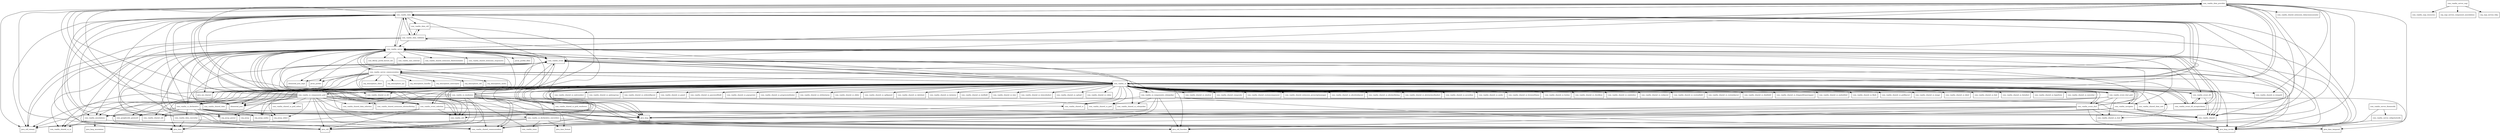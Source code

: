 digraph vaadin_server_8_1_0_alpha7_package_dependencies {
  node [shape = box, fontsize=10.0];
  com_vaadin_annotations -> com_vaadin_shared_communication;
  com_vaadin_annotations -> com_vaadin_shared_ui_ui;
  com_vaadin_annotations -> java_lang_annotation;
  com_vaadin_data -> com_googlecode_gentyref;
  com_vaadin_data -> com_vaadin_annotations;
  com_vaadin_data -> com_vaadin_data_provider;
  com_vaadin_data -> com_vaadin_data_util;
  com_vaadin_data -> com_vaadin_data_validator;
  com_vaadin_data -> com_vaadin_event;
  com_vaadin_data -> com_vaadin_event_selection;
  com_vaadin_data -> com_vaadin_server;
  com_vaadin_data -> com_vaadin_shared;
  com_vaadin_data -> com_vaadin_shared_util;
  com_vaadin_data -> com_vaadin_ui;
  com_vaadin_data -> com_vaadin_util;
  com_vaadin_data -> java_lang;
  com_vaadin_data -> java_lang_invoke;
  com_vaadin_data -> java_util;
  com_vaadin_data -> java_util_function;
  com_vaadin_data -> java_util_stream;
  com_vaadin_data_converter -> com_vaadin_data;
  com_vaadin_data_converter -> com_vaadin_server;
  com_vaadin_data_converter -> java_lang_invoke;
  com_vaadin_data_converter -> java_time;
  com_vaadin_data_converter -> java_util;
  com_vaadin_data_provider -> com_vaadin_data;
  com_vaadin_data_provider -> com_vaadin_event;
  com_vaadin_data_provider -> com_vaadin_server;
  com_vaadin_data_provider -> com_vaadin_shared;
  com_vaadin_data_provider -> com_vaadin_shared_communication;
  com_vaadin_data_provider -> com_vaadin_shared_data;
  com_vaadin_data_provider -> com_vaadin_shared_data_sort;
  com_vaadin_data_provider -> com_vaadin_shared_extension_datacommunicator;
  com_vaadin_data_provider -> com_vaadin_shared_ui_treegrid;
  com_vaadin_data_provider -> com_vaadin_ui;
  com_vaadin_data_provider -> elemental_json;
  com_vaadin_data_provider -> java_lang;
  com_vaadin_data_provider -> java_lang_invoke;
  com_vaadin_data_provider -> java_util;
  com_vaadin_data_provider -> java_util_function;
  com_vaadin_data_provider -> java_util_stream;
  com_vaadin_data_util -> com_vaadin_data_validator;
  com_vaadin_data_util -> java_lang;
  com_vaadin_data_validator -> com_vaadin_data;
  com_vaadin_data_validator -> com_vaadin_data_util;
  com_vaadin_data_validator -> com_vaadin_server;
  com_vaadin_data_validator -> java_lang_invoke;
  com_vaadin_data_validator -> java_time;
  com_vaadin_data_validator -> java_util;
  com_vaadin_data_validator -> java_util_function;
  com_vaadin_data_validator -> java_util_stream;
  com_vaadin_event -> com_vaadin_server;
  com_vaadin_event -> com_vaadin_server_communication;
  com_vaadin_event -> com_vaadin_shared;
  com_vaadin_event -> com_vaadin_shared_communication;
  com_vaadin_event -> com_vaadin_ui;
  com_vaadin_event -> com_vaadin_util;
  com_vaadin_event -> java_lang;
  com_vaadin_event -> java_lang_invoke;
  com_vaadin_event -> java_util;
  com_vaadin_event_dd -> com_vaadin_event;
  com_vaadin_event_dd -> com_vaadin_event_dd_acceptcriteria;
  com_vaadin_event_dd -> com_vaadin_shared;
  com_vaadin_event_dd -> com_vaadin_ui;
  com_vaadin_event_dd_acceptcriteria -> com_vaadin_event;
  com_vaadin_event_dd_acceptcriteria -> com_vaadin_event_dd;
  com_vaadin_event_dd_acceptcriteria -> com_vaadin_server;
  com_vaadin_event_dd_acceptcriteria -> com_vaadin_ui;
  com_vaadin_event_dnd -> com_vaadin_annotations;
  com_vaadin_event_dnd -> com_vaadin_event;
  com_vaadin_event_dnd -> com_vaadin_server;
  com_vaadin_event_dnd -> com_vaadin_shared;
  com_vaadin_event_dnd -> com_vaadin_shared_communication;
  com_vaadin_event_dnd -> com_vaadin_shared_ui_dnd;
  com_vaadin_event_dnd -> com_vaadin_ui;
  com_vaadin_event_dnd -> java_lang;
  com_vaadin_event_dnd -> java_lang_invoke;
  com_vaadin_event_dnd -> java_util;
  com_vaadin_event_dnd -> java_util_function;
  com_vaadin_event_dnd_grid -> com_vaadin_event;
  com_vaadin_event_dnd_grid -> com_vaadin_event_dnd;
  com_vaadin_event_dnd_grid -> com_vaadin_shared_ui_dnd;
  com_vaadin_event_dnd_grid -> com_vaadin_shared_ui_grid;
  com_vaadin_event_dnd_grid -> com_vaadin_ui;
  com_vaadin_event_dnd_grid -> java_lang;
  com_vaadin_event_selection -> com_vaadin_data;
  com_vaadin_event_selection -> com_vaadin_event;
  com_vaadin_event_selection -> com_vaadin_ui;
  com_vaadin_event_selection -> com_vaadin_util;
  com_vaadin_event_selection -> java_lang;
  com_vaadin_event_selection -> java_util;
  com_vaadin_event_selection -> java_util_stream;
  com_vaadin_icons -> com_vaadin_server;
  com_vaadin_navigator -> com_vaadin_server;
  com_vaadin_navigator -> com_vaadin_shared;
  com_vaadin_navigator -> com_vaadin_shared_util;
  com_vaadin_navigator -> com_vaadin_ui;
  com_vaadin_navigator -> java_lang;
  com_vaadin_navigator -> java_lang_invoke;
  com_vaadin_server -> com_liferay_portal_kernel_util;
  com_vaadin_server -> com_vaadin_annotations;
  com_vaadin_server -> com_vaadin_data;
  com_vaadin_server -> com_vaadin_data_provider;
  com_vaadin_server -> com_vaadin_event;
  com_vaadin_server -> com_vaadin_event_dd;
  com_vaadin_server -> com_vaadin_event_dd_acceptcriteria;
  com_vaadin_server -> com_vaadin_sass_internal;
  com_vaadin_server -> com_vaadin_server_communication;
  com_vaadin_server -> com_vaadin_shared;
  com_vaadin_server -> com_vaadin_shared_communication;
  com_vaadin_server -> com_vaadin_shared_extension_filedownloader;
  com_vaadin_server -> com_vaadin_shared_extension_responsive;
  com_vaadin_server -> com_vaadin_shared_ui;
  com_vaadin_server -> com_vaadin_shared_ui_dd;
  com_vaadin_server -> com_vaadin_shared_ui_ui;
  com_vaadin_server -> com_vaadin_shared_util;
  com_vaadin_server -> com_vaadin_ui;
  com_vaadin_server -> com_vaadin_util;
  com_vaadin_server -> elemental_json;
  com_vaadin_server -> elemental_json_impl;
  com_vaadin_server -> java_lang;
  com_vaadin_server -> java_lang_invoke;
  com_vaadin_server -> java_nio_charset;
  com_vaadin_server -> java_util;
  com_vaadin_server -> java_util_function;
  com_vaadin_server -> java_util_stream;
  com_vaadin_server -> javax_portlet;
  com_vaadin_server -> javax_portlet_filter;
  com_vaadin_server -> org_jsoup_nodes;
  com_vaadin_server -> org_jsoup_parser;
  com_vaadin_server_communication -> com_vaadin_server;
  com_vaadin_server_communication -> com_vaadin_shared;
  com_vaadin_server_communication -> com_vaadin_shared_communication;
  com_vaadin_server_communication -> com_vaadin_shared_data;
  com_vaadin_server_communication -> com_vaadin_shared_ui_ui;
  com_vaadin_server_communication -> com_vaadin_ui;
  com_vaadin_server_communication -> elemental_json;
  com_vaadin_server_communication -> elemental_json_impl;
  com_vaadin_server_communication -> java_lang_invoke;
  com_vaadin_server_communication -> java_nio_charset;
  com_vaadin_server_communication -> javax_portlet;
  com_vaadin_server_communication -> org_atmosphere_cache;
  com_vaadin_server_communication -> org_atmosphere_client;
  com_vaadin_server_communication -> org_atmosphere_cpr;
  com_vaadin_server_communication -> org_atmosphere_handler;
  com_vaadin_server_communication -> org_atmosphere_interceptor;
  com_vaadin_server_communication -> org_atmosphere_util;
  com_vaadin_server_osgi -> com_vaadin_osgi_resources;
  com_vaadin_server_osgi -> org_osgi_service_component_annotations;
  com_vaadin_server_osgi -> org_osgi_service_http;
  com_vaadin_server_themeutils -> com_vaadin_server_widgetsetutils;
  com_vaadin_server_themeutils -> java_lang_invoke;
  com_vaadin_server_widgetsetutils -> java_lang_invoke;
  com_vaadin_ui -> com_googlecode_gentyref;
  com_vaadin_ui -> com_vaadin_annotations;
  com_vaadin_ui -> com_vaadin_data;
  com_vaadin_ui -> com_vaadin_data_provider;
  com_vaadin_ui -> com_vaadin_data_validator;
  com_vaadin_ui -> com_vaadin_event;
  com_vaadin_ui -> com_vaadin_event_dd;
  com_vaadin_ui -> com_vaadin_event_dd_acceptcriteria;
  com_vaadin_ui -> com_vaadin_event_dnd;
  com_vaadin_ui -> com_vaadin_event_dnd_grid;
  com_vaadin_ui -> com_vaadin_event_selection;
  com_vaadin_ui -> com_vaadin_navigator;
  com_vaadin_ui -> com_vaadin_server;
  com_vaadin_ui -> com_vaadin_server_communication;
  com_vaadin_ui -> com_vaadin_shared;
  com_vaadin_ui -> com_vaadin_shared_communication;
  com_vaadin_ui -> com_vaadin_shared_composite;
  com_vaadin_ui -> com_vaadin_shared_customcomponent;
  com_vaadin_ui -> com_vaadin_shared_data;
  com_vaadin_ui -> com_vaadin_shared_data_selection;
  com_vaadin_ui -> com_vaadin_shared_data_sort;
  com_vaadin_ui -> com_vaadin_shared_extension_abstractlisting;
  com_vaadin_ui -> com_vaadin_shared_extension_javascriptmanager;
  com_vaadin_ui -> com_vaadin_shared_ui;
  com_vaadin_ui -> com_vaadin_shared_ui_absolutelayout;
  com_vaadin_ui -> com_vaadin_shared_ui_abstractlisting;
  com_vaadin_ui -> com_vaadin_shared_ui_abstractmultiselect;
  com_vaadin_ui -> com_vaadin_shared_ui_accordion;
  com_vaadin_ui -> com_vaadin_shared_ui_audio;
  com_vaadin_ui -> com_vaadin_shared_ui_browserframe;
  com_vaadin_ui -> com_vaadin_shared_ui_button;
  com_vaadin_ui -> com_vaadin_shared_ui_checkbox;
  com_vaadin_ui -> com_vaadin_shared_ui_colorpicker;
  com_vaadin_ui -> com_vaadin_shared_ui_combobox;
  com_vaadin_ui -> com_vaadin_shared_ui_csslayout;
  com_vaadin_ui -> com_vaadin_shared_ui_customfield;
  com_vaadin_ui -> com_vaadin_shared_ui_customlayout;
  com_vaadin_ui -> com_vaadin_shared_ui_datefield;
  com_vaadin_ui -> com_vaadin_shared_ui_dd;
  com_vaadin_ui -> com_vaadin_shared_ui_dnd;
  com_vaadin_ui -> com_vaadin_shared_ui_draganddropwrapper;
  com_vaadin_ui -> com_vaadin_shared_ui_embedded;
  com_vaadin_ui -> com_vaadin_shared_ui_flash;
  com_vaadin_ui -> com_vaadin_shared_ui_grid;
  com_vaadin_ui -> com_vaadin_shared_ui_grid_renderers;
  com_vaadin_ui -> com_vaadin_shared_ui_gridlayout;
  com_vaadin_ui -> com_vaadin_shared_ui_image;
  com_vaadin_ui -> com_vaadin_shared_ui_label;
  com_vaadin_ui -> com_vaadin_shared_ui_link;
  com_vaadin_ui -> com_vaadin_shared_ui_listselect;
  com_vaadin_ui -> com_vaadin_shared_ui_loginform;
  com_vaadin_ui -> com_vaadin_shared_ui_menubar;
  com_vaadin_ui -> com_vaadin_shared_ui_nativeselect;
  com_vaadin_ui -> com_vaadin_shared_ui_optiongroup;
  com_vaadin_ui -> com_vaadin_shared_ui_orderedlayout;
  com_vaadin_ui -> com_vaadin_shared_ui_panel;
  com_vaadin_ui -> com_vaadin_shared_ui_passwordfield;
  com_vaadin_ui -> com_vaadin_shared_ui_popupview;
  com_vaadin_ui -> com_vaadin_shared_ui_progressindicator;
  com_vaadin_ui -> com_vaadin_shared_ui_richtextarea;
  com_vaadin_ui -> com_vaadin_shared_ui_slider;
  com_vaadin_ui -> com_vaadin_shared_ui_splitpanel;
  com_vaadin_ui -> com_vaadin_shared_ui_tabsheet;
  com_vaadin_ui -> com_vaadin_shared_ui_textarea;
  com_vaadin_ui -> com_vaadin_shared_ui_textfield;
  com_vaadin_ui -> com_vaadin_shared_ui_tree;
  com_vaadin_ui -> com_vaadin_shared_ui_treegrid;
  com_vaadin_ui -> com_vaadin_shared_ui_twincolselect;
  com_vaadin_ui -> com_vaadin_shared_ui_ui;
  com_vaadin_ui -> com_vaadin_shared_ui_upload;
  com_vaadin_ui -> com_vaadin_shared_ui_video;
  com_vaadin_ui -> com_vaadin_shared_ui_window;
  com_vaadin_ui -> com_vaadin_shared_util;
  com_vaadin_ui -> com_vaadin_ui_components_colorpicker;
  com_vaadin_ui -> com_vaadin_ui_components_grid;
  com_vaadin_ui -> com_vaadin_ui_declarative;
  com_vaadin_ui -> com_vaadin_ui_renderers;
  com_vaadin_ui -> com_vaadin_util;
  com_vaadin_ui -> elemental_json;
  com_vaadin_ui -> java_lang;
  com_vaadin_ui -> java_lang_invoke;
  com_vaadin_ui -> java_nio_charset;
  com_vaadin_ui -> java_time;
  com_vaadin_ui -> java_time_temporal;
  com_vaadin_ui -> java_util;
  com_vaadin_ui -> java_util_function;
  com_vaadin_ui -> java_util_stream;
  com_vaadin_ui -> org_jsoup_nodes;
  com_vaadin_ui -> org_jsoup_parser;
  com_vaadin_ui -> org_jsoup_select;
  com_vaadin_ui_components_colorpicker -> com_vaadin_data;
  com_vaadin_ui_components_colorpicker -> com_vaadin_server;
  com_vaadin_ui_components_colorpicker -> com_vaadin_shared;
  com_vaadin_ui_components_colorpicker -> com_vaadin_shared_communication;
  com_vaadin_ui_components_colorpicker -> com_vaadin_shared_ui;
  com_vaadin_ui_components_colorpicker -> com_vaadin_shared_ui_colorpicker;
  com_vaadin_ui_components_colorpicker -> com_vaadin_ui;
  com_vaadin_ui_components_colorpicker -> java_lang_invoke;
  com_vaadin_ui_components_colorpicker -> java_util;
  com_vaadin_ui_components_colorpicker -> java_util_function;
  com_vaadin_ui_components_grid -> com_vaadin_data;
  com_vaadin_ui_components_grid -> com_vaadin_data_provider;
  com_vaadin_ui_components_grid -> com_vaadin_event;
  com_vaadin_ui_components_grid -> com_vaadin_event_selection;
  com_vaadin_ui_components_grid -> com_vaadin_server;
  com_vaadin_ui_components_grid -> com_vaadin_shared;
  com_vaadin_ui_components_grid -> com_vaadin_shared_communication;
  com_vaadin_ui_components_grid -> com_vaadin_shared_data;
  com_vaadin_ui_components_grid -> com_vaadin_shared_data_selection;
  com_vaadin_ui_components_grid -> com_vaadin_shared_data_sort;
  com_vaadin_ui_components_grid -> com_vaadin_shared_extension_abstractlisting;
  com_vaadin_ui_components_grid -> com_vaadin_shared_ui_grid;
  com_vaadin_ui_components_grid -> com_vaadin_shared_ui_grid_editor;
  com_vaadin_ui_components_grid -> com_vaadin_ui;
  com_vaadin_ui_components_grid -> com_vaadin_ui_declarative;
  com_vaadin_ui_components_grid -> elemental_json;
  com_vaadin_ui_components_grid -> java_lang;
  com_vaadin_ui_components_grid -> java_lang_invoke;
  com_vaadin_ui_components_grid -> java_util;
  com_vaadin_ui_components_grid -> java_util_function;
  com_vaadin_ui_components_grid -> java_util_stream;
  com_vaadin_ui_components_grid -> org_jsoup_nodes;
  com_vaadin_ui_components_grid -> org_jsoup_select;
  com_vaadin_ui_declarative -> com_googlecode_gentyref;
  com_vaadin_ui_declarative -> com_vaadin_annotations;
  com_vaadin_ui_declarative -> com_vaadin_data;
  com_vaadin_ui_declarative -> com_vaadin_data_converter;
  com_vaadin_ui_declarative -> com_vaadin_event;
  com_vaadin_ui_declarative -> com_vaadin_server;
  com_vaadin_ui_declarative -> com_vaadin_shared;
  com_vaadin_ui_declarative -> com_vaadin_shared_util;
  com_vaadin_ui_declarative -> com_vaadin_ui;
  com_vaadin_ui_declarative -> com_vaadin_ui_declarative_converters;
  com_vaadin_ui_declarative -> java_lang;
  com_vaadin_ui_declarative -> java_lang_invoke;
  com_vaadin_ui_declarative -> java_time;
  com_vaadin_ui_declarative -> org_jsoup;
  com_vaadin_ui_declarative -> org_jsoup_nodes;
  com_vaadin_ui_declarative -> org_jsoup_parser;
  com_vaadin_ui_declarative -> org_jsoup_select;
  com_vaadin_ui_declarative_converters -> com_vaadin_data;
  com_vaadin_ui_declarative_converters -> com_vaadin_event;
  com_vaadin_ui_declarative_converters -> com_vaadin_icons;
  com_vaadin_ui_declarative_converters -> com_vaadin_server;
  com_vaadin_ui_declarative_converters -> java_lang_invoke;
  com_vaadin_ui_declarative_converters -> java_time;
  com_vaadin_ui_declarative_converters -> java_time_format;
  com_vaadin_ui_declarative_converters -> java_time_temporal;
  com_vaadin_ui_declarative_converters -> java_util;
  com_vaadin_ui_declarative_converters -> java_util_function;
  com_vaadin_ui_declarative_converters -> java_util_stream;
  com_vaadin_ui_renderers -> com_vaadin_data_provider;
  com_vaadin_ui_renderers -> com_vaadin_event;
  com_vaadin_ui_renderers -> com_vaadin_server;
  com_vaadin_ui_renderers -> com_vaadin_shared;
  com_vaadin_ui_renderers -> com_vaadin_shared_communication;
  com_vaadin_ui_renderers -> com_vaadin_shared_ui_grid_renderers;
  com_vaadin_ui_renderers -> com_vaadin_ui;
  com_vaadin_ui_renderers -> com_vaadin_util;
  com_vaadin_ui_renderers -> elemental_json;
  com_vaadin_ui_renderers -> java_lang;
  com_vaadin_ui_renderers -> java_lang_invoke;
  com_vaadin_ui_renderers -> java_time;
  com_vaadin_ui_renderers -> java_time_format;
  com_vaadin_ui_renderers -> java_util;
  com_vaadin_util -> com_vaadin_server;
  com_vaadin_util -> com_vaadin_ui;
}
